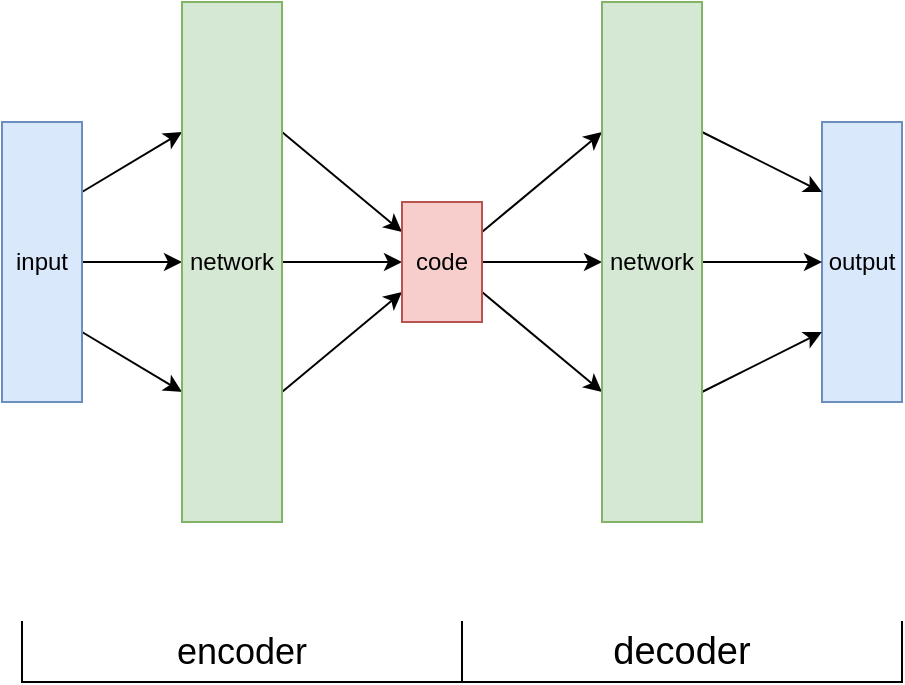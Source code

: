 <mxfile version="15.9.1" type="github">
  <diagram id="K-R2KHG1CnMtOgd6N2Lk" name="第 1 页">
    <mxGraphModel dx="981" dy="519" grid="0" gridSize="10" guides="1" tooltips="1" connect="1" arrows="1" fold="1" page="1" pageScale="1" pageWidth="827" pageHeight="1169" math="0" shadow="0">
      <root>
        <mxCell id="0" />
        <mxCell id="1" parent="0" />
        <mxCell id="ggLFsZC5eDNZiSna0vLd-7" style="edgeStyle=none;rounded=0;orthogonalLoop=1;jettySize=auto;html=1;exitX=1;exitY=0.25;exitDx=0;exitDy=0;entryX=0;entryY=0.25;entryDx=0;entryDy=0;" edge="1" parent="1" source="ggLFsZC5eDNZiSna0vLd-1" target="ggLFsZC5eDNZiSna0vLd-2">
          <mxGeometry relative="1" as="geometry" />
        </mxCell>
        <mxCell id="ggLFsZC5eDNZiSna0vLd-8" style="edgeStyle=none;rounded=0;orthogonalLoop=1;jettySize=auto;html=1;exitX=1;exitY=0.75;exitDx=0;exitDy=0;entryX=0;entryY=0.75;entryDx=0;entryDy=0;" edge="1" parent="1" source="ggLFsZC5eDNZiSna0vLd-1" target="ggLFsZC5eDNZiSna0vLd-2">
          <mxGeometry relative="1" as="geometry" />
        </mxCell>
        <mxCell id="ggLFsZC5eDNZiSna0vLd-9" style="edgeStyle=none;rounded=0;orthogonalLoop=1;jettySize=auto;html=1;exitX=1;exitY=0.5;exitDx=0;exitDy=0;entryX=0;entryY=0.5;entryDx=0;entryDy=0;" edge="1" parent="1" source="ggLFsZC5eDNZiSna0vLd-1" target="ggLFsZC5eDNZiSna0vLd-2">
          <mxGeometry relative="1" as="geometry" />
        </mxCell>
        <mxCell id="ggLFsZC5eDNZiSna0vLd-1" value="input" style="rounded=0;whiteSpace=wrap;html=1;fillColor=#dae8fc;strokeColor=#6c8ebf;" vertex="1" parent="1">
          <mxGeometry x="30" y="190" width="40" height="140" as="geometry" />
        </mxCell>
        <mxCell id="ggLFsZC5eDNZiSna0vLd-13" style="edgeStyle=none;rounded=0;orthogonalLoop=1;jettySize=auto;html=1;exitX=1;exitY=0.25;exitDx=0;exitDy=0;entryX=0;entryY=0.25;entryDx=0;entryDy=0;" edge="1" parent="1" source="ggLFsZC5eDNZiSna0vLd-2" target="ggLFsZC5eDNZiSna0vLd-3">
          <mxGeometry relative="1" as="geometry" />
        </mxCell>
        <mxCell id="ggLFsZC5eDNZiSna0vLd-14" style="edgeStyle=none;rounded=0;orthogonalLoop=1;jettySize=auto;html=1;exitX=1;exitY=0.5;exitDx=0;exitDy=0;entryX=0;entryY=0.5;entryDx=0;entryDy=0;" edge="1" parent="1" source="ggLFsZC5eDNZiSna0vLd-2" target="ggLFsZC5eDNZiSna0vLd-3">
          <mxGeometry relative="1" as="geometry" />
        </mxCell>
        <mxCell id="ggLFsZC5eDNZiSna0vLd-15" style="edgeStyle=none;rounded=0;orthogonalLoop=1;jettySize=auto;html=1;exitX=1;exitY=0.75;exitDx=0;exitDy=0;entryX=0;entryY=0.75;entryDx=0;entryDy=0;" edge="1" parent="1" source="ggLFsZC5eDNZiSna0vLd-2" target="ggLFsZC5eDNZiSna0vLd-3">
          <mxGeometry relative="1" as="geometry" />
        </mxCell>
        <mxCell id="ggLFsZC5eDNZiSna0vLd-2" value="network" style="rounded=0;whiteSpace=wrap;html=1;fillColor=#d5e8d4;strokeColor=#82b366;" vertex="1" parent="1">
          <mxGeometry x="120" y="130" width="50" height="260" as="geometry" />
        </mxCell>
        <mxCell id="ggLFsZC5eDNZiSna0vLd-16" style="edgeStyle=none;rounded=0;orthogonalLoop=1;jettySize=auto;html=1;exitX=1;exitY=0.25;exitDx=0;exitDy=0;entryX=0;entryY=0.25;entryDx=0;entryDy=0;" edge="1" parent="1" source="ggLFsZC5eDNZiSna0vLd-3" target="ggLFsZC5eDNZiSna0vLd-5">
          <mxGeometry relative="1" as="geometry" />
        </mxCell>
        <mxCell id="ggLFsZC5eDNZiSna0vLd-17" style="edgeStyle=none;rounded=0;orthogonalLoop=1;jettySize=auto;html=1;exitX=1;exitY=0.75;exitDx=0;exitDy=0;entryX=0;entryY=0.75;entryDx=0;entryDy=0;" edge="1" parent="1" source="ggLFsZC5eDNZiSna0vLd-3" target="ggLFsZC5eDNZiSna0vLd-5">
          <mxGeometry relative="1" as="geometry" />
        </mxCell>
        <mxCell id="ggLFsZC5eDNZiSna0vLd-18" style="edgeStyle=none;rounded=0;orthogonalLoop=1;jettySize=auto;html=1;exitX=1;exitY=0.5;exitDx=0;exitDy=0;entryX=0;entryY=0.5;entryDx=0;entryDy=0;" edge="1" parent="1" source="ggLFsZC5eDNZiSna0vLd-3" target="ggLFsZC5eDNZiSna0vLd-5">
          <mxGeometry relative="1" as="geometry" />
        </mxCell>
        <mxCell id="ggLFsZC5eDNZiSna0vLd-3" value="code" style="rounded=0;whiteSpace=wrap;html=1;fillColor=#f8cecc;strokeColor=#b85450;" vertex="1" parent="1">
          <mxGeometry x="230" y="230" width="40" height="60" as="geometry" />
        </mxCell>
        <mxCell id="ggLFsZC5eDNZiSna0vLd-4" value="output" style="rounded=0;whiteSpace=wrap;html=1;fillColor=#dae8fc;strokeColor=#6c8ebf;" vertex="1" parent="1">
          <mxGeometry x="440" y="190" width="40" height="140" as="geometry" />
        </mxCell>
        <mxCell id="ggLFsZC5eDNZiSna0vLd-19" style="edgeStyle=none;rounded=0;orthogonalLoop=1;jettySize=auto;html=1;exitX=1;exitY=0.25;exitDx=0;exitDy=0;entryX=0;entryY=0.25;entryDx=0;entryDy=0;" edge="1" parent="1" source="ggLFsZC5eDNZiSna0vLd-5" target="ggLFsZC5eDNZiSna0vLd-4">
          <mxGeometry relative="1" as="geometry" />
        </mxCell>
        <mxCell id="ggLFsZC5eDNZiSna0vLd-20" style="edgeStyle=none;rounded=0;orthogonalLoop=1;jettySize=auto;html=1;exitX=1;exitY=0.5;exitDx=0;exitDy=0;entryX=0;entryY=0.5;entryDx=0;entryDy=0;" edge="1" parent="1" source="ggLFsZC5eDNZiSna0vLd-5" target="ggLFsZC5eDNZiSna0vLd-4">
          <mxGeometry relative="1" as="geometry" />
        </mxCell>
        <mxCell id="ggLFsZC5eDNZiSna0vLd-21" style="edgeStyle=none;rounded=0;orthogonalLoop=1;jettySize=auto;html=1;exitX=1;exitY=0.75;exitDx=0;exitDy=0;entryX=0;entryY=0.75;entryDx=0;entryDy=0;" edge="1" parent="1" source="ggLFsZC5eDNZiSna0vLd-5" target="ggLFsZC5eDNZiSna0vLd-4">
          <mxGeometry relative="1" as="geometry" />
        </mxCell>
        <mxCell id="ggLFsZC5eDNZiSna0vLd-5" value="network" style="rounded=0;whiteSpace=wrap;html=1;fillColor=#d5e8d4;strokeColor=#82b366;" vertex="1" parent="1">
          <mxGeometry x="330" y="130" width="50" height="260" as="geometry" />
        </mxCell>
        <mxCell id="ggLFsZC5eDNZiSna0vLd-22" value="&lt;font style=&quot;font-size: 19px&quot;&gt;decoder&lt;/font&gt;" style="shape=partialRectangle;whiteSpace=wrap;html=1;bottom=1;right=1;left=1;top=0;fillColor=none;routingCenterX=-0.5;" vertex="1" parent="1">
          <mxGeometry x="260" y="440" width="220" height="30" as="geometry" />
        </mxCell>
        <mxCell id="ggLFsZC5eDNZiSna0vLd-23" value="&lt;font style=&quot;font-size: 18px&quot;&gt;encoder&lt;/font&gt;" style="shape=partialRectangle;whiteSpace=wrap;html=1;bottom=1;right=1;left=1;top=0;fillColor=none;routingCenterX=-0.5;" vertex="1" parent="1">
          <mxGeometry x="40" y="440" width="220" height="30" as="geometry" />
        </mxCell>
      </root>
    </mxGraphModel>
  </diagram>
</mxfile>
